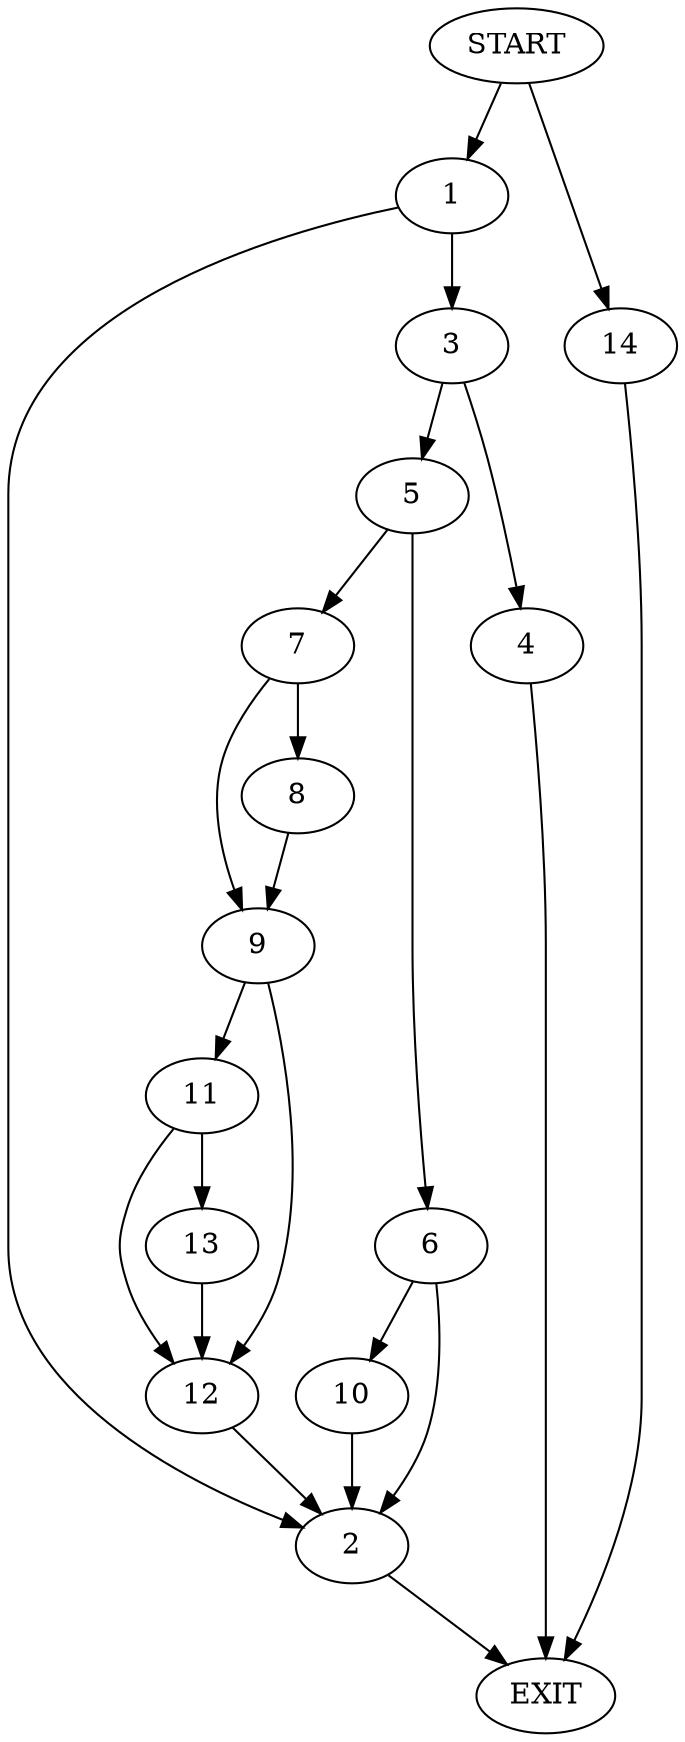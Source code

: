 digraph {
0 [label="START"]
15 [label="EXIT"]
0 -> 1
1 -> 2
1 -> 3
3 -> 4
3 -> 5
2 -> 15
4 -> 15
5 -> 6
5 -> 7
7 -> 8
7 -> 9
6 -> 2
6 -> 10
8 -> 9
9 -> 11
9 -> 12
12 -> 2
11 -> 13
11 -> 12
13 -> 12
10 -> 2
0 -> 14
14 -> 15
}
